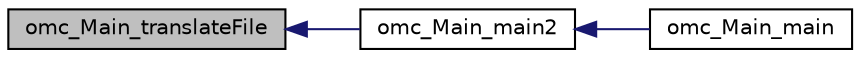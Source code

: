 digraph "omc_Main_translateFile"
{
  edge [fontname="Helvetica",fontsize="10",labelfontname="Helvetica",labelfontsize="10"];
  node [fontname="Helvetica",fontsize="10",shape=record];
  rankdir="LR";
  Node3812 [label="omc_Main_translateFile",height=0.2,width=0.4,color="black", fillcolor="grey75", style="filled", fontcolor="black"];
  Node3812 -> Node3813 [dir="back",color="midnightblue",fontsize="10",style="solid",fontname="Helvetica"];
  Node3813 [label="omc_Main_main2",height=0.2,width=0.4,color="black", fillcolor="white", style="filled",URL="$d0/d6a/_compiler_2boot_2build_2main_8c.html#a74332d5d9260555d4930db710cec9961"];
  Node3813 -> Node3814 [dir="back",color="midnightblue",fontsize="10",style="solid",fontname="Helvetica"];
  Node3814 [label="omc_Main_main",height=0.2,width=0.4,color="black", fillcolor="white", style="filled",URL="$d0/d55/_main_8h.html#aabe07fd15394b0075c7ba561a1239b8f"];
}
